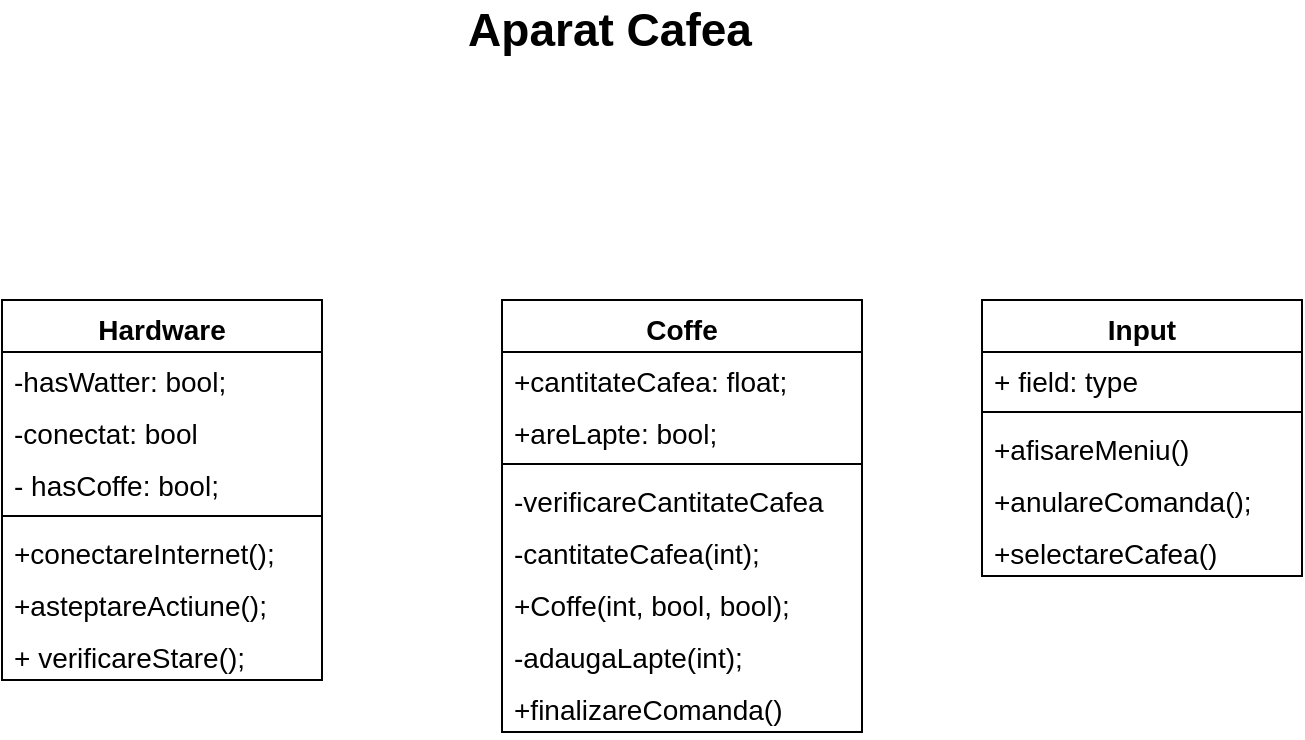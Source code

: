 <mxfile version="17.5.0" type="github">
  <diagram id="C5RBs43oDa-KdzZeNtuy" name="Page-1">
    <mxGraphModel dx="1422" dy="734" grid="1" gridSize="10" guides="1" tooltips="1" connect="1" arrows="1" fold="1" page="1" pageScale="1" pageWidth="827" pageHeight="1169" math="0" shadow="0">
      <root>
        <mxCell id="WIyWlLk6GJQsqaUBKTNV-0" />
        <mxCell id="WIyWlLk6GJQsqaUBKTNV-1" parent="WIyWlLk6GJQsqaUBKTNV-0" />
        <mxCell id="OV0nBHFhgSHbgwxbhTm6-0" value="&lt;b&gt;&lt;font style=&quot;font-size: 23px&quot;&gt;Aparat Cafea&lt;/font&gt;&lt;/b&gt;" style="text;html=1;strokeColor=none;fillColor=none;align=center;verticalAlign=middle;whiteSpace=wrap;rounded=0;" vertex="1" parent="WIyWlLk6GJQsqaUBKTNV-1">
          <mxGeometry x="339" y="30" width="150" height="30" as="geometry" />
        </mxCell>
        <mxCell id="OV0nBHFhgSHbgwxbhTm6-15" value="Hardware" style="swimlane;fontStyle=1;align=center;verticalAlign=top;childLayout=stackLayout;horizontal=1;startSize=26;horizontalStack=0;resizeParent=1;resizeParentMax=0;resizeLast=0;collapsible=1;marginBottom=0;fontSize=14;" vertex="1" parent="WIyWlLk6GJQsqaUBKTNV-1">
          <mxGeometry x="110" y="180" width="160" height="190" as="geometry" />
        </mxCell>
        <mxCell id="OV0nBHFhgSHbgwxbhTm6-31" value="-hasWatter: bool;" style="text;strokeColor=none;fillColor=none;align=left;verticalAlign=top;spacingLeft=4;spacingRight=4;overflow=hidden;rotatable=0;points=[[0,0.5],[1,0.5]];portConstraint=eastwest;fontSize=14;" vertex="1" parent="OV0nBHFhgSHbgwxbhTm6-15">
          <mxGeometry y="26" width="160" height="26" as="geometry" />
        </mxCell>
        <mxCell id="OV0nBHFhgSHbgwxbhTm6-34" value="-conectat: bool" style="text;strokeColor=none;fillColor=none;align=left;verticalAlign=top;spacingLeft=4;spacingRight=4;overflow=hidden;rotatable=0;points=[[0,0.5],[1,0.5]];portConstraint=eastwest;fontSize=14;" vertex="1" parent="OV0nBHFhgSHbgwxbhTm6-15">
          <mxGeometry y="52" width="160" height="26" as="geometry" />
        </mxCell>
        <mxCell id="OV0nBHFhgSHbgwxbhTm6-16" value="- hasCoffe: bool;" style="text;strokeColor=none;fillColor=none;align=left;verticalAlign=top;spacingLeft=4;spacingRight=4;overflow=hidden;rotatable=0;points=[[0,0.5],[1,0.5]];portConstraint=eastwest;fontSize=14;" vertex="1" parent="OV0nBHFhgSHbgwxbhTm6-15">
          <mxGeometry y="78" width="160" height="26" as="geometry" />
        </mxCell>
        <mxCell id="OV0nBHFhgSHbgwxbhTm6-17" value="" style="line;strokeWidth=1;fillColor=none;align=left;verticalAlign=middle;spacingTop=-1;spacingLeft=3;spacingRight=3;rotatable=0;labelPosition=right;points=[];portConstraint=eastwest;fontSize=14;" vertex="1" parent="OV0nBHFhgSHbgwxbhTm6-15">
          <mxGeometry y="104" width="160" height="8" as="geometry" />
        </mxCell>
        <mxCell id="OV0nBHFhgSHbgwxbhTm6-35" value="+conectareInternet();" style="text;strokeColor=none;fillColor=none;align=left;verticalAlign=top;spacingLeft=4;spacingRight=4;overflow=hidden;rotatable=0;points=[[0,0.5],[1,0.5]];portConstraint=eastwest;fontSize=14;" vertex="1" parent="OV0nBHFhgSHbgwxbhTm6-15">
          <mxGeometry y="112" width="160" height="26" as="geometry" />
        </mxCell>
        <mxCell id="OV0nBHFhgSHbgwxbhTm6-36" value="+asteptareActiune();" style="text;strokeColor=none;fillColor=none;align=left;verticalAlign=top;spacingLeft=4;spacingRight=4;overflow=hidden;rotatable=0;points=[[0,0.5],[1,0.5]];portConstraint=eastwest;fontSize=14;" vertex="1" parent="OV0nBHFhgSHbgwxbhTm6-15">
          <mxGeometry y="138" width="160" height="26" as="geometry" />
        </mxCell>
        <mxCell id="OV0nBHFhgSHbgwxbhTm6-18" value="+ verificareStare();" style="text;strokeColor=none;fillColor=none;align=left;verticalAlign=top;spacingLeft=4;spacingRight=4;overflow=hidden;rotatable=0;points=[[0,0.5],[1,0.5]];portConstraint=eastwest;fontSize=14;" vertex="1" parent="OV0nBHFhgSHbgwxbhTm6-15">
          <mxGeometry y="164" width="160" height="26" as="geometry" />
        </mxCell>
        <mxCell id="OV0nBHFhgSHbgwxbhTm6-23" value="Coffe" style="swimlane;fontStyle=1;align=center;verticalAlign=top;childLayout=stackLayout;horizontal=1;startSize=26;horizontalStack=0;resizeParent=1;resizeParentMax=0;resizeLast=0;collapsible=1;marginBottom=0;fontSize=14;" vertex="1" parent="WIyWlLk6GJQsqaUBKTNV-1">
          <mxGeometry x="360" y="180" width="180" height="216" as="geometry" />
        </mxCell>
        <mxCell id="OV0nBHFhgSHbgwxbhTm6-24" value="+cantitateCafea: float;" style="text;strokeColor=none;fillColor=none;align=left;verticalAlign=top;spacingLeft=4;spacingRight=4;overflow=hidden;rotatable=0;points=[[0,0.5],[1,0.5]];portConstraint=eastwest;fontSize=14;" vertex="1" parent="OV0nBHFhgSHbgwxbhTm6-23">
          <mxGeometry y="26" width="180" height="26" as="geometry" />
        </mxCell>
        <mxCell id="OV0nBHFhgSHbgwxbhTm6-37" value="+areLapte: bool; " style="text;strokeColor=none;fillColor=none;align=left;verticalAlign=top;spacingLeft=4;spacingRight=4;overflow=hidden;rotatable=0;points=[[0,0.5],[1,0.5]];portConstraint=eastwest;fontSize=14;" vertex="1" parent="OV0nBHFhgSHbgwxbhTm6-23">
          <mxGeometry y="52" width="180" height="26" as="geometry" />
        </mxCell>
        <mxCell id="OV0nBHFhgSHbgwxbhTm6-25" value="" style="line;strokeWidth=1;fillColor=none;align=left;verticalAlign=middle;spacingTop=-1;spacingLeft=3;spacingRight=3;rotatable=0;labelPosition=right;points=[];portConstraint=eastwest;fontSize=14;" vertex="1" parent="OV0nBHFhgSHbgwxbhTm6-23">
          <mxGeometry y="78" width="180" height="8" as="geometry" />
        </mxCell>
        <mxCell id="OV0nBHFhgSHbgwxbhTm6-26" value="-verificareCantitateCafea" style="text;strokeColor=none;fillColor=none;align=left;verticalAlign=top;spacingLeft=4;spacingRight=4;overflow=hidden;rotatable=0;points=[[0,0.5],[1,0.5]];portConstraint=eastwest;fontSize=14;" vertex="1" parent="OV0nBHFhgSHbgwxbhTm6-23">
          <mxGeometry y="86" width="180" height="26" as="geometry" />
        </mxCell>
        <mxCell id="OV0nBHFhgSHbgwxbhTm6-39" value="-cantitateCafea(int);" style="text;strokeColor=none;fillColor=none;align=left;verticalAlign=top;spacingLeft=4;spacingRight=4;overflow=hidden;rotatable=0;points=[[0,0.5],[1,0.5]];portConstraint=eastwest;fontSize=14;" vertex="1" parent="OV0nBHFhgSHbgwxbhTm6-23">
          <mxGeometry y="112" width="180" height="26" as="geometry" />
        </mxCell>
        <mxCell id="OV0nBHFhgSHbgwxbhTm6-40" value="+Coffe(int, bool, bool);" style="text;strokeColor=none;fillColor=none;align=left;verticalAlign=top;spacingLeft=4;spacingRight=4;overflow=hidden;rotatable=0;points=[[0,0.5],[1,0.5]];portConstraint=eastwest;fontSize=14;" vertex="1" parent="OV0nBHFhgSHbgwxbhTm6-23">
          <mxGeometry y="138" width="180" height="26" as="geometry" />
        </mxCell>
        <mxCell id="OV0nBHFhgSHbgwxbhTm6-38" value="-adaugaLapte(int);" style="text;strokeColor=none;fillColor=none;align=left;verticalAlign=top;spacingLeft=4;spacingRight=4;overflow=hidden;rotatable=0;points=[[0,0.5],[1,0.5]];portConstraint=eastwest;fontSize=14;" vertex="1" parent="OV0nBHFhgSHbgwxbhTm6-23">
          <mxGeometry y="164" width="180" height="26" as="geometry" />
        </mxCell>
        <mxCell id="OV0nBHFhgSHbgwxbhTm6-41" value="+finalizareComanda()" style="text;strokeColor=none;fillColor=none;align=left;verticalAlign=top;spacingLeft=4;spacingRight=4;overflow=hidden;rotatable=0;points=[[0,0.5],[1,0.5]];portConstraint=eastwest;fontSize=14;" vertex="1" parent="OV0nBHFhgSHbgwxbhTm6-23">
          <mxGeometry y="190" width="180" height="26" as="geometry" />
        </mxCell>
        <mxCell id="OV0nBHFhgSHbgwxbhTm6-27" value="Input" style="swimlane;fontStyle=1;align=center;verticalAlign=top;childLayout=stackLayout;horizontal=1;startSize=26;horizontalStack=0;resizeParent=1;resizeParentMax=0;resizeLast=0;collapsible=1;marginBottom=0;fontSize=14;" vertex="1" parent="WIyWlLk6GJQsqaUBKTNV-1">
          <mxGeometry x="600" y="180" width="160" height="138" as="geometry" />
        </mxCell>
        <mxCell id="OV0nBHFhgSHbgwxbhTm6-28" value="+ field: type" style="text;strokeColor=none;fillColor=none;align=left;verticalAlign=top;spacingLeft=4;spacingRight=4;overflow=hidden;rotatable=0;points=[[0,0.5],[1,0.5]];portConstraint=eastwest;fontSize=14;" vertex="1" parent="OV0nBHFhgSHbgwxbhTm6-27">
          <mxGeometry y="26" width="160" height="26" as="geometry" />
        </mxCell>
        <mxCell id="OV0nBHFhgSHbgwxbhTm6-29" value="" style="line;strokeWidth=1;fillColor=none;align=left;verticalAlign=middle;spacingTop=-1;spacingLeft=3;spacingRight=3;rotatable=0;labelPosition=right;points=[];portConstraint=eastwest;fontSize=14;" vertex="1" parent="OV0nBHFhgSHbgwxbhTm6-27">
          <mxGeometry y="52" width="160" height="8" as="geometry" />
        </mxCell>
        <mxCell id="OV0nBHFhgSHbgwxbhTm6-30" value="+afisareMeniu()" style="text;strokeColor=none;fillColor=none;align=left;verticalAlign=top;spacingLeft=4;spacingRight=4;overflow=hidden;rotatable=0;points=[[0,0.5],[1,0.5]];portConstraint=eastwest;fontSize=14;" vertex="1" parent="OV0nBHFhgSHbgwxbhTm6-27">
          <mxGeometry y="60" width="160" height="26" as="geometry" />
        </mxCell>
        <mxCell id="OV0nBHFhgSHbgwxbhTm6-33" value="+anulareComanda();" style="text;strokeColor=none;fillColor=none;align=left;verticalAlign=top;spacingLeft=4;spacingRight=4;overflow=hidden;rotatable=0;points=[[0,0.5],[1,0.5]];portConstraint=eastwest;fontSize=14;" vertex="1" parent="OV0nBHFhgSHbgwxbhTm6-27">
          <mxGeometry y="86" width="160" height="26" as="geometry" />
        </mxCell>
        <mxCell id="OV0nBHFhgSHbgwxbhTm6-32" value="+selectareCafea()" style="text;strokeColor=none;fillColor=none;align=left;verticalAlign=top;spacingLeft=4;spacingRight=4;overflow=hidden;rotatable=0;points=[[0,0.5],[1,0.5]];portConstraint=eastwest;fontSize=14;" vertex="1" parent="OV0nBHFhgSHbgwxbhTm6-27">
          <mxGeometry y="112" width="160" height="26" as="geometry" />
        </mxCell>
      </root>
    </mxGraphModel>
  </diagram>
</mxfile>
